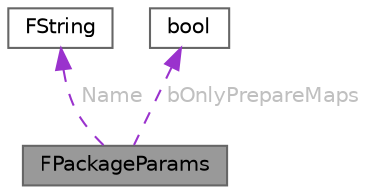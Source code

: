 digraph "FPackageParams"
{
 // INTERACTIVE_SVG=YES
 // LATEX_PDF_SIZE
  bgcolor="transparent";
  edge [fontname=Helvetica,fontsize=10,labelfontname=Helvetica,labelfontsize=10];
  node [fontname=Helvetica,fontsize=10,shape=box,height=0.2,width=0.4];
  Node1 [id="Node000001",label="FPackageParams",height=0.2,width=0.4,color="gray40", fillcolor="grey60", style="filled", fontcolor="black",tooltip="Struct containing Package with Name and bOnlyPrepareMaps flag used to separate the cooking of maps an..."];
  Node2 -> Node1 [id="edge1_Node000001_Node000002",dir="back",color="darkorchid3",style="dashed",tooltip=" ",label=" Name",fontcolor="grey" ];
  Node2 [id="Node000002",label="FString",height=0.2,width=0.4,color="gray40", fillcolor="white", style="filled",tooltip=" "];
  Node3 -> Node1 [id="edge2_Node000001_Node000003",dir="back",color="darkorchid3",style="dashed",tooltip=" ",label=" bOnlyPrepareMaps",fontcolor="grey" ];
  Node3 [id="Node000003",label="bool",height=0.2,width=0.4,color="gray40", fillcolor="white", style="filled",tooltip=" "];
}
